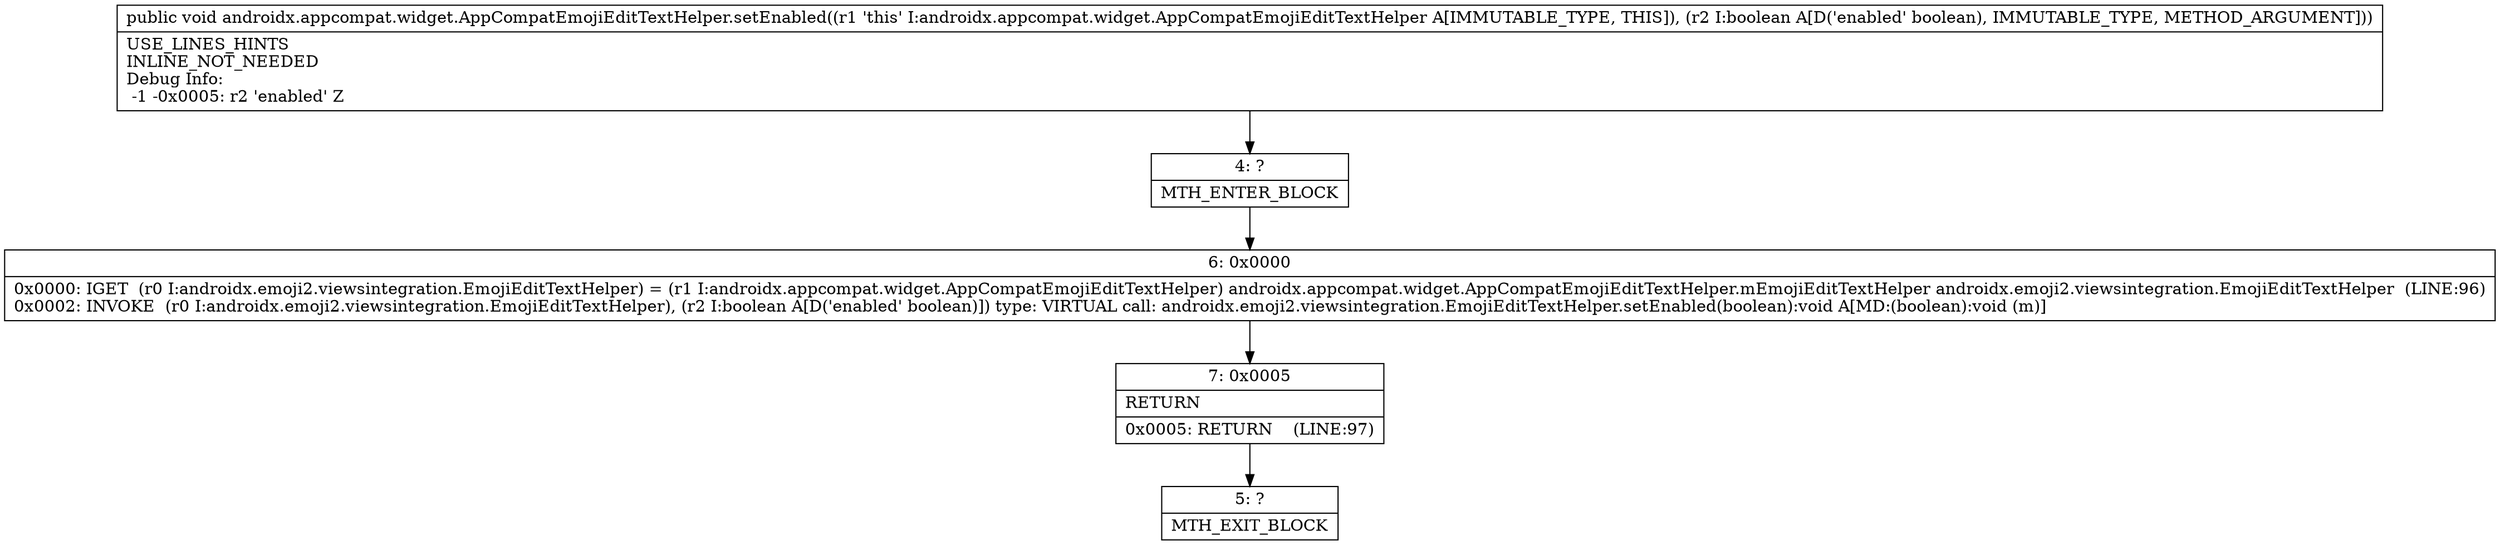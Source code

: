 digraph "CFG forandroidx.appcompat.widget.AppCompatEmojiEditTextHelper.setEnabled(Z)V" {
Node_4 [shape=record,label="{4\:\ ?|MTH_ENTER_BLOCK\l}"];
Node_6 [shape=record,label="{6\:\ 0x0000|0x0000: IGET  (r0 I:androidx.emoji2.viewsintegration.EmojiEditTextHelper) = (r1 I:androidx.appcompat.widget.AppCompatEmojiEditTextHelper) androidx.appcompat.widget.AppCompatEmojiEditTextHelper.mEmojiEditTextHelper androidx.emoji2.viewsintegration.EmojiEditTextHelper  (LINE:96)\l0x0002: INVOKE  (r0 I:androidx.emoji2.viewsintegration.EmojiEditTextHelper), (r2 I:boolean A[D('enabled' boolean)]) type: VIRTUAL call: androidx.emoji2.viewsintegration.EmojiEditTextHelper.setEnabled(boolean):void A[MD:(boolean):void (m)]\l}"];
Node_7 [shape=record,label="{7\:\ 0x0005|RETURN\l|0x0005: RETURN    (LINE:97)\l}"];
Node_5 [shape=record,label="{5\:\ ?|MTH_EXIT_BLOCK\l}"];
MethodNode[shape=record,label="{public void androidx.appcompat.widget.AppCompatEmojiEditTextHelper.setEnabled((r1 'this' I:androidx.appcompat.widget.AppCompatEmojiEditTextHelper A[IMMUTABLE_TYPE, THIS]), (r2 I:boolean A[D('enabled' boolean), IMMUTABLE_TYPE, METHOD_ARGUMENT]))  | USE_LINES_HINTS\lINLINE_NOT_NEEDED\lDebug Info:\l  \-1 \-0x0005: r2 'enabled' Z\l}"];
MethodNode -> Node_4;Node_4 -> Node_6;
Node_6 -> Node_7;
Node_7 -> Node_5;
}

